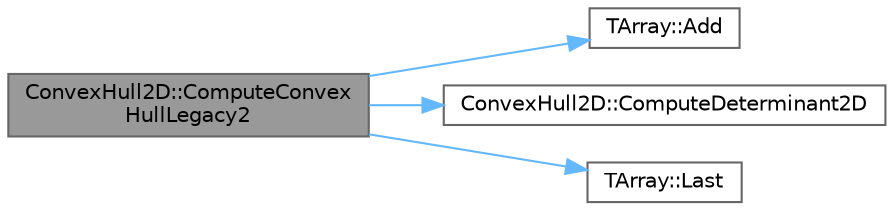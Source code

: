 digraph "ConvexHull2D::ComputeConvexHullLegacy2"
{
 // INTERACTIVE_SVG=YES
 // LATEX_PDF_SIZE
  bgcolor="transparent";
  edge [fontname=Helvetica,fontsize=10,labelfontname=Helvetica,labelfontsize=10];
  node [fontname=Helvetica,fontsize=10,shape=box,height=0.2,width=0.4];
  rankdir="LR";
  Node1 [id="Node000001",label="ConvexHull2D::ComputeConvex\lHullLegacy2",height=0.2,width=0.4,color="gray40", fillcolor="grey60", style="filled", fontcolor="black",tooltip="Alternate simple implementation that was found to work correctly for points that are very close toget..."];
  Node1 -> Node2 [id="edge1_Node000001_Node000002",color="steelblue1",style="solid",tooltip=" "];
  Node2 [id="Node000002",label="TArray::Add",height=0.2,width=0.4,color="grey40", fillcolor="white", style="filled",URL="$d4/d52/classTArray.html#a94f6bf2bef04382fc79010abad57d823",tooltip="Adds a new item to the end of the array, possibly reallocating the whole array to fit."];
  Node1 -> Node3 [id="edge2_Node000001_Node000003",color="steelblue1",style="solid",tooltip=" "];
  Node3 [id="Node000003",label="ConvexHull2D::ComputeDeterminant2D",height=0.2,width=0.4,color="grey40", fillcolor="white", style="filled",URL="$dd/db6/namespaceConvexHull2D.html#ada80bdbee0d0525925246c4bebb7006d",tooltip="Returns <0 if C is left of A-B."];
  Node1 -> Node4 [id="edge3_Node000001_Node000004",color="steelblue1",style="solid",tooltip=" "];
  Node4 [id="Node000004",label="TArray::Last",height=0.2,width=0.4,color="grey40", fillcolor="white", style="filled",URL="$d4/d52/classTArray.html#a54e358b8ed7baf5f8442aa1b71c89017",tooltip="Returns n-th last element from the array."];
}
